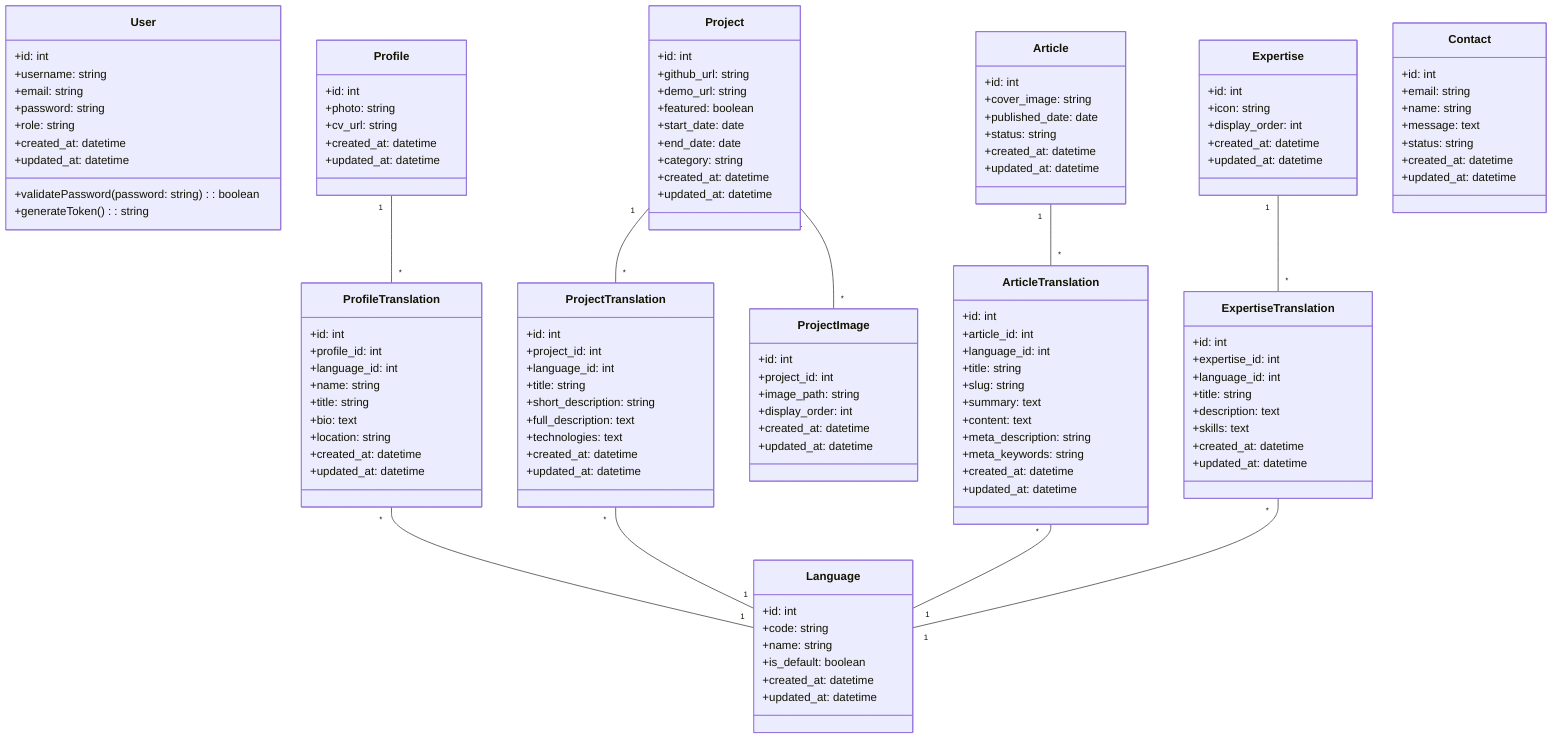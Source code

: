 classDiagram
    class User {
        +id: int
        +username: string
        +email: string
        +password: string
        +role: string
        +created_at: datetime
        +updated_at: datetime
        +validatePassword(password: string): boolean
        +generateToken(): string
    }
    
    class Language {
        +id: int
        +code: string
        +name: string
        +is_default: boolean
        +created_at: datetime
        +updated_at: datetime
    }
    
    class Profile {
        +id: int
        +photo: string
        +cv_url: string
        +created_at: datetime
        +updated_at: datetime
    }
    
    class ProfileTranslation {
        +id: int
        +profile_id: int
        +language_id: int
        +name: string
        +title: string
        +bio: text
        +location: string
        +created_at: datetime
        +updated_at: datetime
    }
    
    class Project {
        +id: int
        +github_url: string
        +demo_url: string
        +featured: boolean
        +start_date: date
        +end_date: date
        +category: string
        +created_at: datetime
        +updated_at: datetime
    }
    
    class ProjectTranslation {
        +id: int
        +project_id: int
        +language_id: int
        +title: string
        +short_description: string
        +full_description: text
        +technologies: text
        +created_at: datetime
        +updated_at: datetime
    }
    
    class ProjectImage {
        +id: int
        +project_id: int
        +image_path: string
        +display_order: int
        +created_at: datetime
        +updated_at: datetime
    }
    
    class Article {
        +id: int
        +cover_image: string
        +published_date: date
        +status: string
        +created_at: datetime
        +updated_at: datetime
    }
    
    class ArticleTranslation {
        +id: int
        +article_id: int
        +language_id: int
        +title: string
        +slug: string
        +summary: text
        +content: text
        +meta_description: string
        +meta_keywords: string
        +created_at: datetime
        +updated_at: datetime
    }
    
    class Expertise {
        +id: int
        +icon: string
        +display_order: int
        +created_at: datetime
        +updated_at: datetime
    }
    
    class ExpertiseTranslation {
        +id: int
        +expertise_id: int
        +language_id: int
        +title: string
        +description: text
        +skills: text
        +created_at: datetime
        +updated_at: datetime
    }
    
    class Contact {
        +id: int
        +email: string
        +name: string
        +message: text
        +status: string
        +created_at: datetime
        +updated_at: datetime
    }
    
    Profile "1" -- "*" ProfileTranslation
    ProfileTranslation "*" -- "1" Language
    
    Project "1" -- "*" ProjectTranslation
    Project "1" -- "*" ProjectImage
    ProjectTranslation "*" -- "1" Language
    
    Article "1" -- "*" ArticleTranslation
    ArticleTranslation "*" -- "1" Language
    
    Expertise "1" -- "*" ExpertiseTranslation
    ExpertiseTranslation "*" -- "1" Language